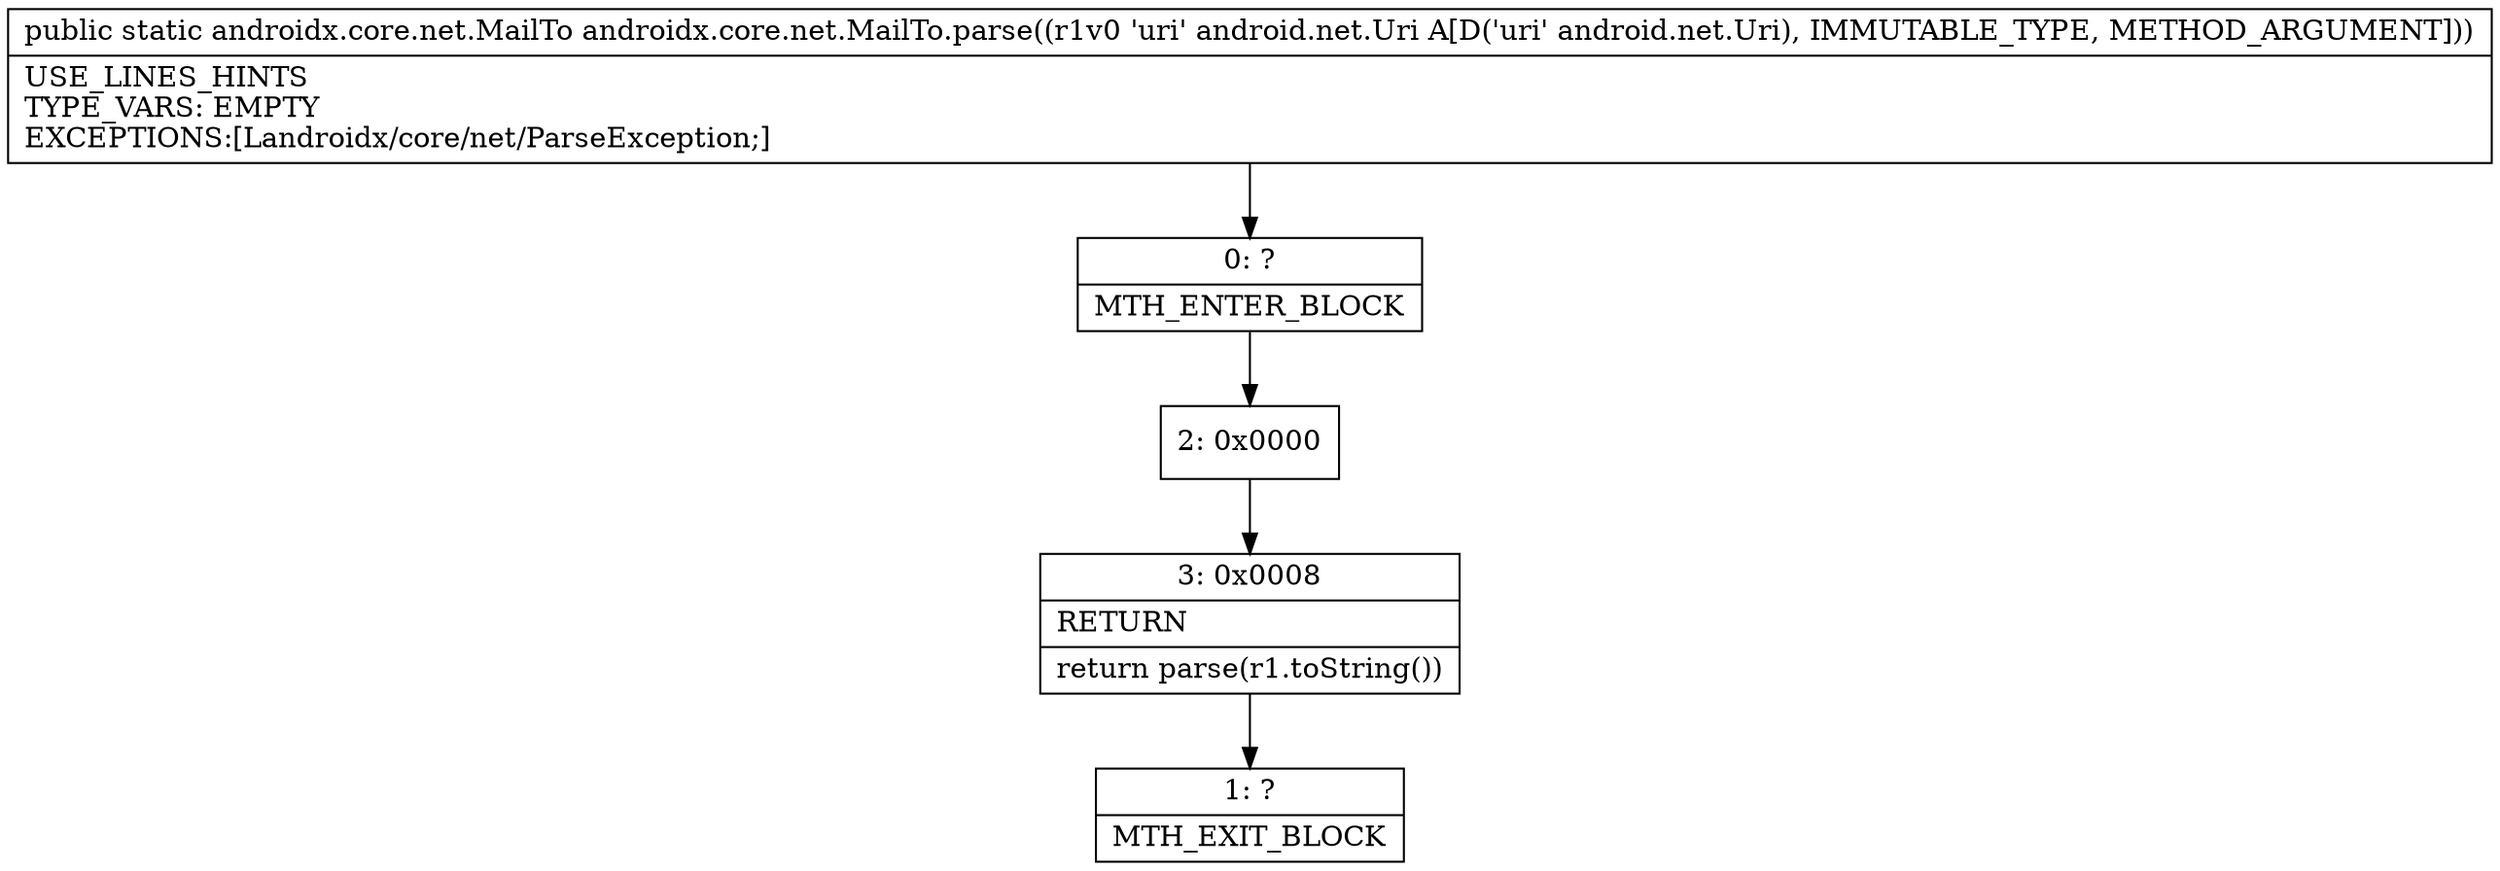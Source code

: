 digraph "CFG forandroidx.core.net.MailTo.parse(Landroid\/net\/Uri;)Landroidx\/core\/net\/MailTo;" {
Node_0 [shape=record,label="{0\:\ ?|MTH_ENTER_BLOCK\l}"];
Node_2 [shape=record,label="{2\:\ 0x0000}"];
Node_3 [shape=record,label="{3\:\ 0x0008|RETURN\l|return parse(r1.toString())\l}"];
Node_1 [shape=record,label="{1\:\ ?|MTH_EXIT_BLOCK\l}"];
MethodNode[shape=record,label="{public static androidx.core.net.MailTo androidx.core.net.MailTo.parse((r1v0 'uri' android.net.Uri A[D('uri' android.net.Uri), IMMUTABLE_TYPE, METHOD_ARGUMENT]))  | USE_LINES_HINTS\lTYPE_VARS: EMPTY\lEXCEPTIONS:[Landroidx\/core\/net\/ParseException;]\l}"];
MethodNode -> Node_0;Node_0 -> Node_2;
Node_2 -> Node_3;
Node_3 -> Node_1;
}

